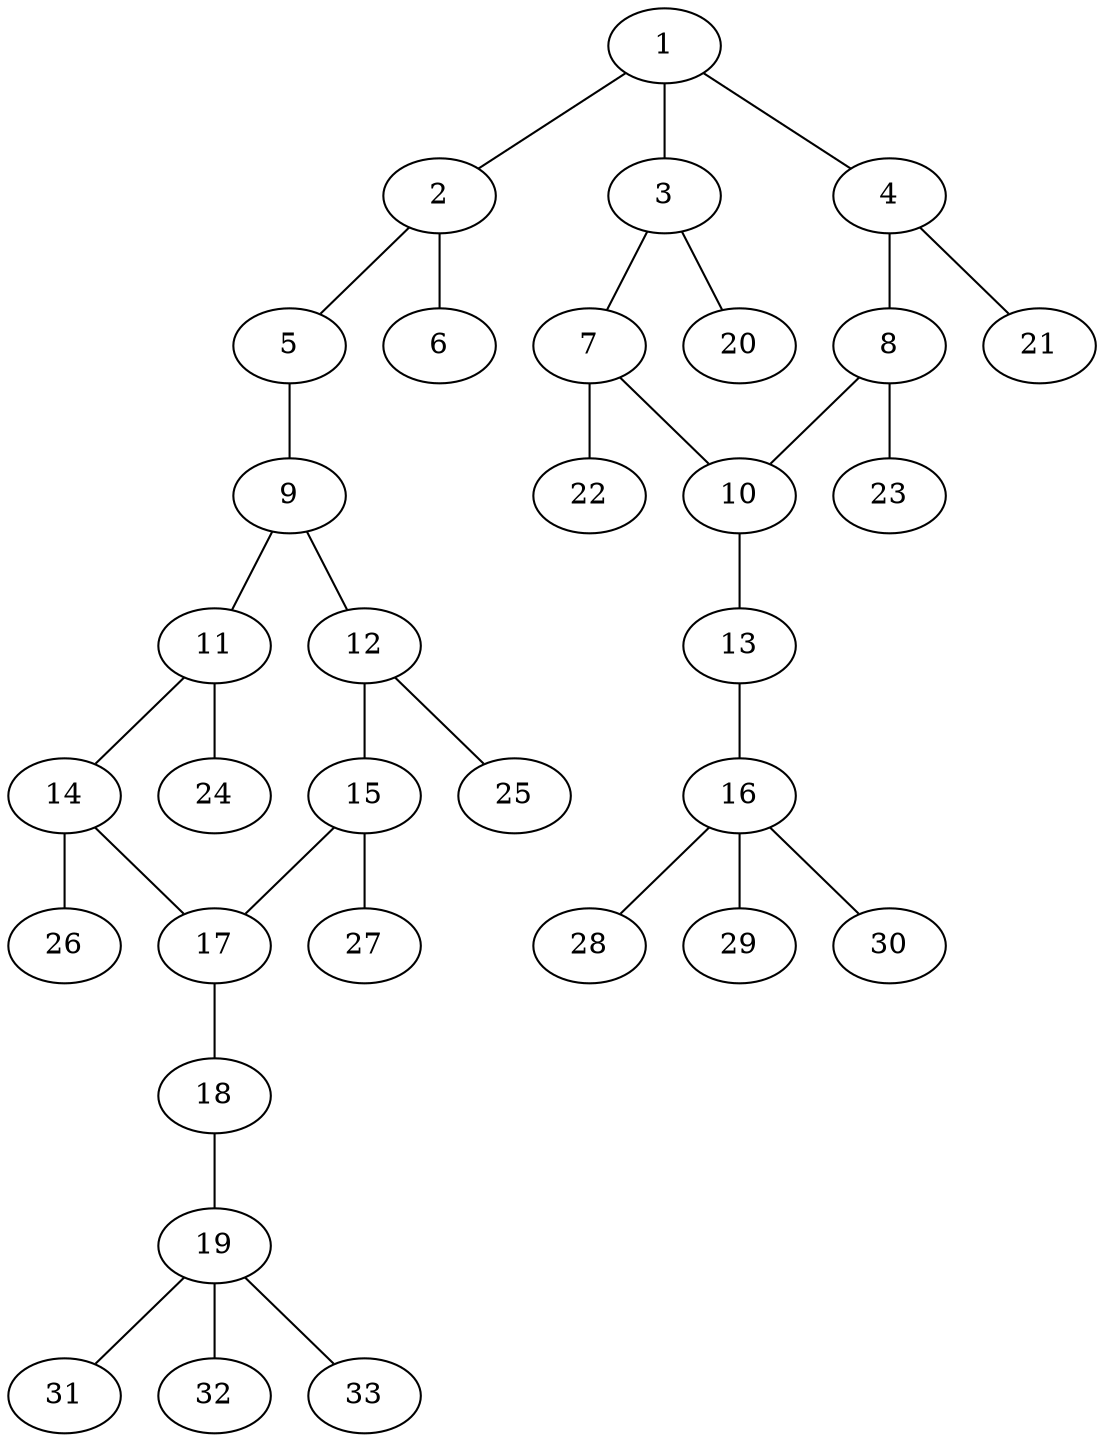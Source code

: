 graph molecule_3134 {
	1	 [chem=C];
	2	 [chem=N];
	1 -- 2	 [valence=1];
	3	 [chem=C];
	1 -- 3	 [valence=1];
	4	 [chem=C];
	1 -- 4	 [valence=2];
	5	 [chem=N];
	2 -- 5	 [valence=2];
	6	 [chem=O];
	2 -- 6	 [valence=1];
	7	 [chem=C];
	3 -- 7	 [valence=2];
	20	 [chem=H];
	3 -- 20	 [valence=1];
	8	 [chem=C];
	4 -- 8	 [valence=1];
	21	 [chem=H];
	4 -- 21	 [valence=1];
	9	 [chem=C];
	5 -- 9	 [valence=1];
	10	 [chem=C];
	7 -- 10	 [valence=1];
	22	 [chem=H];
	7 -- 22	 [valence=1];
	8 -- 10	 [valence=2];
	23	 [chem=H];
	8 -- 23	 [valence=1];
	11	 [chem=C];
	9 -- 11	 [valence=1];
	12	 [chem=C];
	9 -- 12	 [valence=2];
	13	 [chem=O];
	10 -- 13	 [valence=1];
	14	 [chem=C];
	11 -- 14	 [valence=2];
	24	 [chem=H];
	11 -- 24	 [valence=1];
	15	 [chem=C];
	12 -- 15	 [valence=1];
	25	 [chem=H];
	12 -- 25	 [valence=1];
	16	 [chem=C];
	13 -- 16	 [valence=1];
	17	 [chem=C];
	14 -- 17	 [valence=1];
	26	 [chem=H];
	14 -- 26	 [valence=1];
	15 -- 17	 [valence=2];
	27	 [chem=H];
	15 -- 27	 [valence=1];
	28	 [chem=H];
	16 -- 28	 [valence=1];
	29	 [chem=H];
	16 -- 29	 [valence=1];
	30	 [chem=H];
	16 -- 30	 [valence=1];
	18	 [chem=O];
	17 -- 18	 [valence=1];
	19	 [chem=C];
	18 -- 19	 [valence=1];
	31	 [chem=H];
	19 -- 31	 [valence=1];
	32	 [chem=H];
	19 -- 32	 [valence=1];
	33	 [chem=H];
	19 -- 33	 [valence=1];
}

